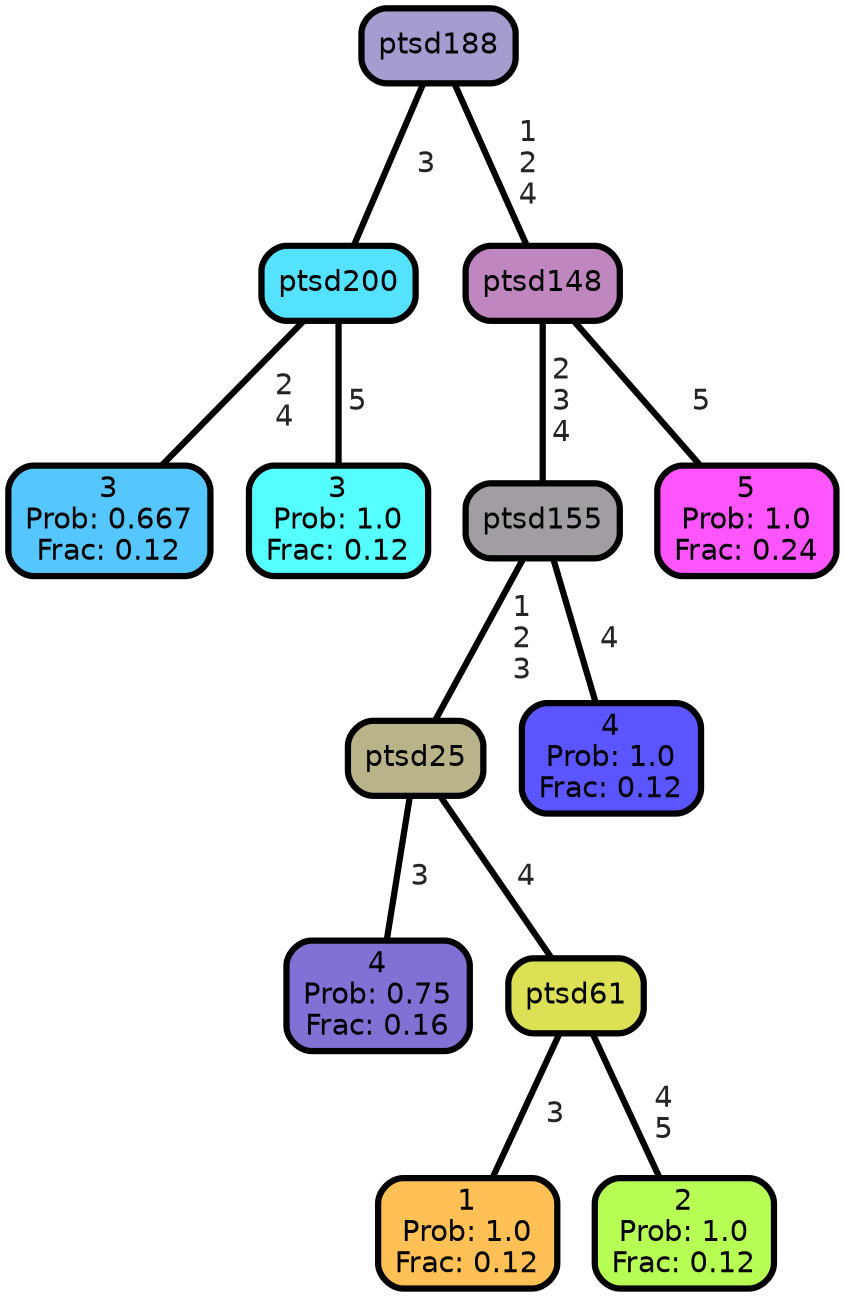 graph Tree {
node [shape=box, style="filled, rounded",color="black",penwidth="3",fontcolor="black",                 fontname=helvetica] ;
graph [ranksep="0 equally", splines=straight,                 bgcolor=transparent, dpi=200] ;
edge [fontname=helvetica, fontweight=bold,fontcolor=grey14,color=black] ;
0 [label="3
Prob: 0.667
Frac: 0.12", fillcolor="#56c6ff"] ;
1 [label="ptsd200", fillcolor="#55e2ff"] ;
2 [label="3
Prob: 1.0
Frac: 0.12", fillcolor="#55ffff"] ;
3 [label="ptsd188", fillcolor="#a69ccf"] ;
4 [label="4
Prob: 0.75
Frac: 0.16", fillcolor="#8370d4"] ;
5 [label="ptsd25", fillcolor="#b8b388"] ;
6 [label="1
Prob: 1.0
Frac: 0.12", fillcolor="#ffc155"] ;
7 [label="ptsd61", fillcolor="#dbe055"] ;
8 [label="2
Prob: 1.0
Frac: 0.12", fillcolor="#b8ff55"] ;
9 [label="ptsd155", fillcolor="#a29da3"] ;
10 [label="4
Prob: 1.0
Frac: 0.12", fillcolor="#5a55ff"] ;
11 [label="ptsd148", fillcolor="#bf86c0"] ;
12 [label="5
Prob: 1.0
Frac: 0.24", fillcolor="#ff55ff"] ;
1 -- 0 [label=" 2\n 4",penwidth=3] ;
1 -- 2 [label=" 5",penwidth=3] ;
3 -- 1 [label=" 3",penwidth=3] ;
3 -- 11 [label=" 1\n 2\n 4",penwidth=3] ;
5 -- 4 [label=" 3",penwidth=3] ;
5 -- 7 [label=" 4",penwidth=3] ;
7 -- 6 [label=" 3",penwidth=3] ;
7 -- 8 [label=" 4\n 5",penwidth=3] ;
9 -- 5 [label=" 1\n 2\n 3",penwidth=3] ;
9 -- 10 [label=" 4",penwidth=3] ;
11 -- 9 [label=" 2\n 3\n 4",penwidth=3] ;
11 -- 12 [label=" 5",penwidth=3] ;
{rank = same;}}